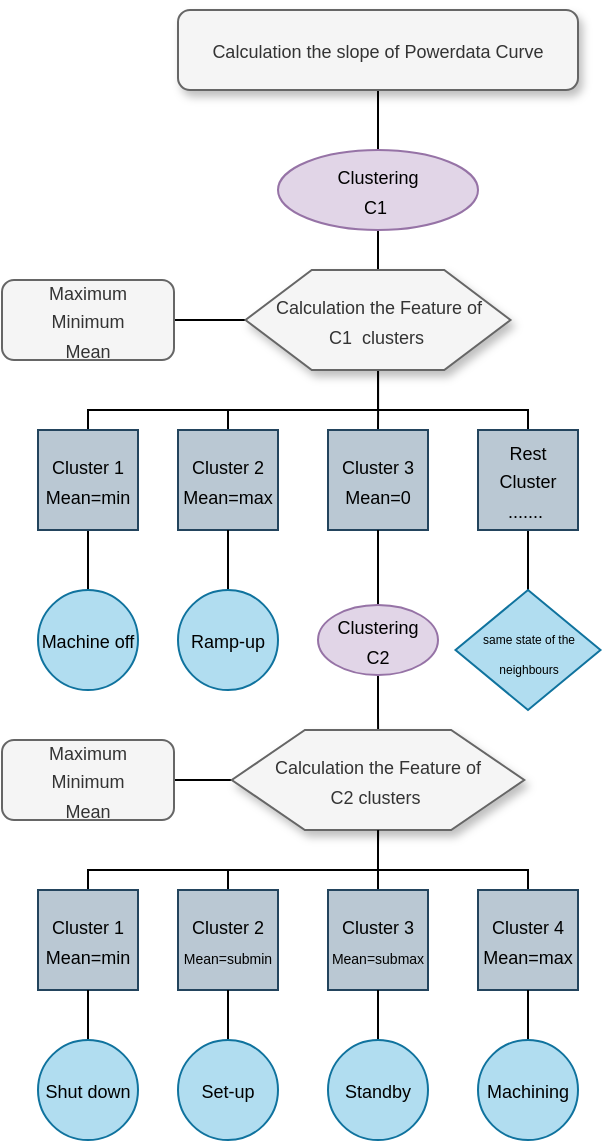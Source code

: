 <mxfile version="12.8.8" type="github">
  <diagram id="IeWX3HGNL9QsEny-XXPX" name="Page-1">
    <mxGraphModel dx="724" dy="537" grid="1" gridSize="10" guides="1" tooltips="1" connect="1" arrows="1" fold="1" page="1" pageScale="1" pageWidth="827" pageHeight="1169" math="0" shadow="0">
      <root>
        <mxCell id="0" />
        <mxCell id="1" parent="0" />
        <mxCell id="eQMer7pAIAcZLNdC5twa-1" value="" style="edgeStyle=orthogonalEdgeStyle;rounded=0;orthogonalLoop=1;jettySize=auto;html=1;endArrow=none;endFill=0;" parent="1" source="eQMer7pAIAcZLNdC5twa-2" target="eQMer7pAIAcZLNdC5twa-3" edge="1">
          <mxGeometry relative="1" as="geometry" />
        </mxCell>
        <mxCell id="eQMer7pAIAcZLNdC5twa-2" value="&lt;font style=&quot;font-size: 9px&quot;&gt;Calculation the slope of Powerdata Curve&lt;/font&gt;" style="rounded=1;whiteSpace=wrap;html=1;fillColor=#f5f5f5;strokeColor=#666666;fontColor=#333333;shadow=1;" parent="1" vertex="1">
          <mxGeometry x="220" y="70" width="200" height="40" as="geometry" />
        </mxCell>
        <mxCell id="eQMer7pAIAcZLNdC5twa-5" value="" style="edgeStyle=orthogonalEdgeStyle;rounded=0;orthogonalLoop=1;jettySize=auto;html=1;endArrow=none;endFill=0;" parent="1" source="eQMer7pAIAcZLNdC5twa-3" edge="1">
          <mxGeometry relative="1" as="geometry">
            <mxPoint x="320" y="200" as="targetPoint" />
          </mxGeometry>
        </mxCell>
        <mxCell id="eQMer7pAIAcZLNdC5twa-3" value="&lt;font style=&quot;font-size: 9px&quot;&gt;Clustering&lt;br&gt;C1&amp;nbsp;&lt;/font&gt;" style="ellipse;whiteSpace=wrap;html=1;fillColor=#e1d5e7;strokeColor=#9673a6;shadow=0;" parent="1" vertex="1">
          <mxGeometry x="270" y="140" width="100" height="40" as="geometry" />
        </mxCell>
        <mxCell id="eQMer7pAIAcZLNdC5twa-18" value="" style="edgeStyle=orthogonalEdgeStyle;rounded=0;orthogonalLoop=1;jettySize=auto;html=1;endArrow=none;endFill=0;" parent="1" source="eQMer7pAIAcZLNdC5twa-6" target="eQMer7pAIAcZLNdC5twa-15" edge="1">
          <mxGeometry relative="1" as="geometry" />
        </mxCell>
        <mxCell id="eQMer7pAIAcZLNdC5twa-19" style="edgeStyle=orthogonalEdgeStyle;rounded=0;orthogonalLoop=1;jettySize=auto;html=1;exitX=0.5;exitY=1;exitDx=0;exitDy=0;entryX=0.5;entryY=0;entryDx=0;entryDy=0;endArrow=none;endFill=0;" parent="1" source="eQMer7pAIAcZLNdC5twa-6" target="eQMer7pAIAcZLNdC5twa-16" edge="1">
          <mxGeometry relative="1" as="geometry" />
        </mxCell>
        <mxCell id="eQMer7pAIAcZLNdC5twa-20" style="edgeStyle=orthogonalEdgeStyle;rounded=0;orthogonalLoop=1;jettySize=auto;html=1;exitX=0.5;exitY=1;exitDx=0;exitDy=0;entryX=0.5;entryY=0;entryDx=0;entryDy=0;endArrow=none;endFill=0;" parent="1" source="eQMer7pAIAcZLNdC5twa-6" target="eQMer7pAIAcZLNdC5twa-17" edge="1">
          <mxGeometry relative="1" as="geometry" />
        </mxCell>
        <mxCell id="eQMer7pAIAcZLNdC5twa-21" style="edgeStyle=orthogonalEdgeStyle;rounded=0;orthogonalLoop=1;jettySize=auto;html=1;exitX=0.5;exitY=1;exitDx=0;exitDy=0;endArrow=none;endFill=0;" parent="1" source="eQMer7pAIAcZLNdC5twa-6" target="eQMer7pAIAcZLNdC5twa-13" edge="1">
          <mxGeometry relative="1" as="geometry">
            <Array as="points">
              <mxPoint x="320" y="270" />
              <mxPoint x="175" y="270" />
            </Array>
          </mxGeometry>
        </mxCell>
        <mxCell id="eQMer7pAIAcZLNdC5twa-49" value="" style="edgeStyle=orthogonalEdgeStyle;rounded=0;orthogonalLoop=1;jettySize=auto;html=1;endArrow=none;endFill=0;" parent="1" source="eQMer7pAIAcZLNdC5twa-6" target="eQMer7pAIAcZLNdC5twa-10" edge="1">
          <mxGeometry relative="1" as="geometry" />
        </mxCell>
        <mxCell id="eQMer7pAIAcZLNdC5twa-6" value="&lt;font style=&quot;font-size: 9px&quot;&gt;Calculation the Feature of &lt;br&gt;C1 &amp;nbsp;clusters&amp;nbsp;&lt;/font&gt;" style="shape=hexagon;perimeter=hexagonPerimeter2;whiteSpace=wrap;html=1;fillColor=#f5f5f5;strokeColor=#666666;fontColor=#333333;shadow=1;" parent="1" vertex="1">
          <mxGeometry x="253.75" y="200" width="132.5" height="50" as="geometry" />
        </mxCell>
        <mxCell id="eQMer7pAIAcZLNdC5twa-10" value="&lt;font style=&quot;font-size: 9px&quot;&gt;Maximum&lt;br&gt;Minimum&lt;br&gt;Mean&lt;/font&gt;" style="rounded=1;whiteSpace=wrap;html=1;shadow=0;fillColor=#f5f5f5;strokeColor=#666666;fontColor=#333333;" parent="1" vertex="1">
          <mxGeometry x="132" y="205" width="86" height="40" as="geometry" />
        </mxCell>
        <mxCell id="eQMer7pAIAcZLNdC5twa-28" value="" style="edgeStyle=orthogonalEdgeStyle;rounded=0;orthogonalLoop=1;jettySize=auto;html=1;endArrow=none;endFill=0;" parent="1" source="eQMer7pAIAcZLNdC5twa-13" target="eQMer7pAIAcZLNdC5twa-27" edge="1">
          <mxGeometry relative="1" as="geometry" />
        </mxCell>
        <mxCell id="eQMer7pAIAcZLNdC5twa-13" value="&lt;font style=&quot;font-size: 9px&quot;&gt;Cluster 1&lt;br&gt;Mean=min&lt;br&gt;&lt;/font&gt;" style="whiteSpace=wrap;html=1;aspect=fixed;shadow=0;fillColor=#bac8d3;strokeColor=#23445d;" parent="1" vertex="1">
          <mxGeometry x="150" y="280" width="50" height="50" as="geometry" />
        </mxCell>
        <mxCell id="eQMer7pAIAcZLNdC5twa-15" value="&lt;font style=&quot;font-size: 9px&quot;&gt;Cluster 3&lt;br&gt;Mean=0&lt;br&gt;&lt;/font&gt;" style="whiteSpace=wrap;html=1;aspect=fixed;shadow=0;fillColor=#bac8d3;strokeColor=#23445d;" parent="1" vertex="1">
          <mxGeometry x="295" y="280" width="50" height="50" as="geometry" />
        </mxCell>
        <mxCell id="eQMer7pAIAcZLNdC5twa-16" value="&lt;font style=&quot;font-size: 9px&quot;&gt;Cluster 2&lt;br&gt;Mean=max&lt;br&gt;&lt;/font&gt;" style="whiteSpace=wrap;html=1;aspect=fixed;shadow=0;fillColor=#bac8d3;strokeColor=#23445d;" parent="1" vertex="1">
          <mxGeometry x="220" y="280" width="50" height="50" as="geometry" />
        </mxCell>
        <mxCell id="eQMer7pAIAcZLNdC5twa-63" value="" style="edgeStyle=orthogonalEdgeStyle;rounded=0;orthogonalLoop=1;jettySize=auto;html=1;endArrow=none;endFill=0;" parent="1" source="eQMer7pAIAcZLNdC5twa-17" edge="1">
          <mxGeometry relative="1" as="geometry">
            <mxPoint x="395" y="360" as="targetPoint" />
          </mxGeometry>
        </mxCell>
        <mxCell id="eQMer7pAIAcZLNdC5twa-17" value="&lt;font style=&quot;font-size: 9px&quot;&gt;Rest Cluster&lt;br&gt;.......&amp;nbsp;&lt;/font&gt;" style="whiteSpace=wrap;html=1;aspect=fixed;shadow=0;fillColor=#bac8d3;strokeColor=#23445d;" parent="1" vertex="1">
          <mxGeometry x="370" y="280" width="50" height="50" as="geometry" />
        </mxCell>
        <mxCell id="eQMer7pAIAcZLNdC5twa-27" value="&lt;font style=&quot;font-size: 9px&quot;&gt;Machine off&lt;/font&gt;" style="ellipse;whiteSpace=wrap;html=1;aspect=fixed;shadow=0;fillColor=#b1ddf0;strokeColor=#10739e;" parent="1" vertex="1">
          <mxGeometry x="150" y="360" width="50" height="50" as="geometry" />
        </mxCell>
        <mxCell id="eQMer7pAIAcZLNdC5twa-30" value="" style="edgeStyle=orthogonalEdgeStyle;rounded=0;orthogonalLoop=1;jettySize=auto;html=1;endArrow=none;endFill=0;" parent="1" source="eQMer7pAIAcZLNdC5twa-29" target="eQMer7pAIAcZLNdC5twa-16" edge="1">
          <mxGeometry relative="1" as="geometry" />
        </mxCell>
        <mxCell id="eQMer7pAIAcZLNdC5twa-29" value="&lt;span style=&quot;font-size: 9px&quot;&gt;Ramp-up&lt;/span&gt;" style="ellipse;whiteSpace=wrap;html=1;aspect=fixed;shadow=0;fillColor=#b1ddf0;strokeColor=#10739e;" parent="1" vertex="1">
          <mxGeometry x="220" y="360" width="50" height="50" as="geometry" />
        </mxCell>
        <mxCell id="eQMer7pAIAcZLNdC5twa-34" value="" style="edgeStyle=orthogonalEdgeStyle;rounded=0;orthogonalLoop=1;jettySize=auto;html=1;endArrow=none;endFill=0;" parent="1" source="eQMer7pAIAcZLNdC5twa-33" target="eQMer7pAIAcZLNdC5twa-15" edge="1">
          <mxGeometry relative="1" as="geometry" />
        </mxCell>
        <mxCell id="eQMer7pAIAcZLNdC5twa-38" value="" style="edgeStyle=orthogonalEdgeStyle;rounded=0;orthogonalLoop=1;jettySize=auto;html=1;endArrow=none;endFill=0;" parent="1" source="eQMer7pAIAcZLNdC5twa-33" target="eQMer7pAIAcZLNdC5twa-37" edge="1">
          <mxGeometry relative="1" as="geometry" />
        </mxCell>
        <mxCell id="eQMer7pAIAcZLNdC5twa-33" value="&lt;font style=&quot;font-size: 9px&quot;&gt;Clustering&lt;br&gt;C2&lt;br&gt;&lt;/font&gt;" style="ellipse;whiteSpace=wrap;html=1;fillColor=#e1d5e7;strokeColor=#9673a6;shadow=0;" parent="1" vertex="1">
          <mxGeometry x="290" y="367.5" width="60" height="35" as="geometry" />
        </mxCell>
        <mxCell id="eQMer7pAIAcZLNdC5twa-40" value="" style="edgeStyle=orthogonalEdgeStyle;rounded=0;orthogonalLoop=1;jettySize=auto;html=1;endArrow=none;endFill=0;" parent="1" source="eQMer7pAIAcZLNdC5twa-37" target="eQMer7pAIAcZLNdC5twa-39" edge="1">
          <mxGeometry relative="1" as="geometry" />
        </mxCell>
        <mxCell id="eQMer7pAIAcZLNdC5twa-46" style="edgeStyle=orthogonalEdgeStyle;rounded=0;orthogonalLoop=1;jettySize=auto;html=1;exitX=0.5;exitY=1;exitDx=0;exitDy=0;endArrow=none;endFill=0;" parent="1" source="eQMer7pAIAcZLNdC5twa-37" target="eQMer7pAIAcZLNdC5twa-44" edge="1">
          <mxGeometry relative="1" as="geometry" />
        </mxCell>
        <mxCell id="eQMer7pAIAcZLNdC5twa-47" style="edgeStyle=orthogonalEdgeStyle;rounded=0;orthogonalLoop=1;jettySize=auto;html=1;exitX=0.5;exitY=1;exitDx=0;exitDy=0;entryX=0.5;entryY=0;entryDx=0;entryDy=0;endArrow=none;endFill=0;" parent="1" source="eQMer7pAIAcZLNdC5twa-37" target="eQMer7pAIAcZLNdC5twa-42" edge="1">
          <mxGeometry relative="1" as="geometry" />
        </mxCell>
        <mxCell id="eQMer7pAIAcZLNdC5twa-48" style="edgeStyle=orthogonalEdgeStyle;rounded=0;orthogonalLoop=1;jettySize=auto;html=1;exitX=0.5;exitY=1;exitDx=0;exitDy=0;entryX=0.5;entryY=0;entryDx=0;entryDy=0;endArrow=none;endFill=0;" parent="1" source="eQMer7pAIAcZLNdC5twa-37" target="eQMer7pAIAcZLNdC5twa-41" edge="1">
          <mxGeometry relative="1" as="geometry">
            <Array as="points">
              <mxPoint x="320" y="500" />
              <mxPoint x="175" y="500" />
            </Array>
          </mxGeometry>
        </mxCell>
        <mxCell id="eQMer7pAIAcZLNdC5twa-37" value="&lt;font style=&quot;font-size: 9px&quot;&gt;Calculation the Feature of &lt;br&gt;C2 clusters&amp;nbsp;&lt;/font&gt;" style="shape=hexagon;perimeter=hexagonPerimeter2;whiteSpace=wrap;html=1;fillColor=#f5f5f5;strokeColor=#666666;fontColor=#333333;shadow=1;" parent="1" vertex="1">
          <mxGeometry x="246.88" y="430" width="146.25" height="50" as="geometry" />
        </mxCell>
        <mxCell id="eQMer7pAIAcZLNdC5twa-39" value="&lt;font style=&quot;font-size: 9px&quot;&gt;Maximum&lt;br&gt;Minimum&lt;br&gt;Mean&lt;/font&gt;" style="rounded=1;whiteSpace=wrap;html=1;shadow=0;fillColor=#f5f5f5;strokeColor=#666666;fontColor=#333333;" parent="1" vertex="1">
          <mxGeometry x="132" y="435" width="86" height="40" as="geometry" />
        </mxCell>
        <mxCell id="eQMer7pAIAcZLNdC5twa-41" value="&lt;font style=&quot;font-size: 9px&quot;&gt;Cluster 1&lt;br&gt;Mean=min&lt;br&gt;&lt;/font&gt;" style="whiteSpace=wrap;html=1;aspect=fixed;shadow=0;fillColor=#bac8d3;strokeColor=#23445d;" parent="1" vertex="1">
          <mxGeometry x="150" y="510" width="50" height="50" as="geometry" />
        </mxCell>
        <mxCell id="eQMer7pAIAcZLNdC5twa-42" value="&lt;font&gt;&lt;span style=&quot;font-size: 9px&quot;&gt;Cluster 2&lt;/span&gt;&lt;br&gt;&lt;font style=&quot;font-size: 7px&quot;&gt;Mean=submin&lt;/font&gt;&lt;br&gt;&lt;/font&gt;" style="whiteSpace=wrap;html=1;aspect=fixed;shadow=0;fillColor=#bac8d3;strokeColor=#23445d;" parent="1" vertex="1">
          <mxGeometry x="220" y="510" width="50" height="50" as="geometry" />
        </mxCell>
        <mxCell id="eQMer7pAIAcZLNdC5twa-45" value="" style="edgeStyle=orthogonalEdgeStyle;rounded=0;orthogonalLoop=1;jettySize=auto;html=1;endArrow=none;endFill=0;" parent="1" source="eQMer7pAIAcZLNdC5twa-43" target="eQMer7pAIAcZLNdC5twa-37" edge="1">
          <mxGeometry relative="1" as="geometry" />
        </mxCell>
        <mxCell id="eQMer7pAIAcZLNdC5twa-43" value="&lt;font style=&quot;font-size: 9px&quot;&gt;Cluster 3&lt;br style=&quot;font-size: 12px&quot;&gt;&lt;font style=&quot;font-size: 7px&quot;&gt;Mean=submax&lt;/font&gt;&lt;br&gt;&lt;/font&gt;" style="whiteSpace=wrap;html=1;aspect=fixed;shadow=0;fillColor=#bac8d3;strokeColor=#23445d;" parent="1" vertex="1">
          <mxGeometry x="295" y="510" width="50" height="50" as="geometry" />
        </mxCell>
        <mxCell id="eQMer7pAIAcZLNdC5twa-44" value="&lt;font style=&quot;font-size: 9px&quot;&gt;Cluster 4&lt;br&gt;Mean=max&lt;br&gt;&lt;/font&gt;" style="whiteSpace=wrap;html=1;aspect=fixed;shadow=0;fillColor=#bac8d3;strokeColor=#23445d;" parent="1" vertex="1">
          <mxGeometry x="370" y="510" width="50" height="50" as="geometry" />
        </mxCell>
        <mxCell id="eQMer7pAIAcZLNdC5twa-58" style="edgeStyle=orthogonalEdgeStyle;rounded=0;orthogonalLoop=1;jettySize=auto;html=1;exitX=0.5;exitY=0;exitDx=0;exitDy=0;entryX=0.5;entryY=1;entryDx=0;entryDy=0;endArrow=none;endFill=0;" parent="1" source="eQMer7pAIAcZLNdC5twa-50" target="eQMer7pAIAcZLNdC5twa-41" edge="1">
          <mxGeometry relative="1" as="geometry" />
        </mxCell>
        <mxCell id="eQMer7pAIAcZLNdC5twa-50" value="&lt;span style=&quot;font-size: 9px&quot;&gt;Shut down&lt;/span&gt;" style="ellipse;whiteSpace=wrap;html=1;aspect=fixed;shadow=0;fillColor=#b1ddf0;strokeColor=#10739e;" parent="1" vertex="1">
          <mxGeometry x="150" y="585" width="50" height="50" as="geometry" />
        </mxCell>
        <mxCell id="eQMer7pAIAcZLNdC5twa-59" style="edgeStyle=orthogonalEdgeStyle;rounded=0;orthogonalLoop=1;jettySize=auto;html=1;exitX=0.5;exitY=0;exitDx=0;exitDy=0;entryX=0.5;entryY=1;entryDx=0;entryDy=0;endArrow=none;endFill=0;" parent="1" source="eQMer7pAIAcZLNdC5twa-51" target="eQMer7pAIAcZLNdC5twa-42" edge="1">
          <mxGeometry relative="1" as="geometry" />
        </mxCell>
        <mxCell id="eQMer7pAIAcZLNdC5twa-51" value="&lt;span style=&quot;font-size: 9px&quot;&gt;Set-up&lt;/span&gt;" style="ellipse;whiteSpace=wrap;html=1;aspect=fixed;shadow=0;fillColor=#b1ddf0;strokeColor=#10739e;" parent="1" vertex="1">
          <mxGeometry x="220" y="585" width="50" height="50" as="geometry" />
        </mxCell>
        <mxCell id="eQMer7pAIAcZLNdC5twa-60" style="edgeStyle=orthogonalEdgeStyle;rounded=0;orthogonalLoop=1;jettySize=auto;html=1;exitX=0.5;exitY=0;exitDx=0;exitDy=0;entryX=0.5;entryY=1;entryDx=0;entryDy=0;endArrow=none;endFill=0;" parent="1" source="eQMer7pAIAcZLNdC5twa-52" target="eQMer7pAIAcZLNdC5twa-43" edge="1">
          <mxGeometry relative="1" as="geometry" />
        </mxCell>
        <mxCell id="eQMer7pAIAcZLNdC5twa-52" value="&lt;span style=&quot;font-size: 9px&quot;&gt;Standby&lt;/span&gt;" style="ellipse;whiteSpace=wrap;html=1;aspect=fixed;shadow=0;fillColor=#b1ddf0;strokeColor=#10739e;" parent="1" vertex="1">
          <mxGeometry x="295" y="585" width="50" height="50" as="geometry" />
        </mxCell>
        <mxCell id="eQMer7pAIAcZLNdC5twa-61" style="edgeStyle=orthogonalEdgeStyle;rounded=0;orthogonalLoop=1;jettySize=auto;html=1;exitX=0.5;exitY=0;exitDx=0;exitDy=0;entryX=0.5;entryY=1;entryDx=0;entryDy=0;endArrow=none;endFill=0;" parent="1" source="eQMer7pAIAcZLNdC5twa-53" target="eQMer7pAIAcZLNdC5twa-44" edge="1">
          <mxGeometry relative="1" as="geometry" />
        </mxCell>
        <mxCell id="eQMer7pAIAcZLNdC5twa-53" value="&lt;span style=&quot;font-size: 9px&quot;&gt;Machining&lt;/span&gt;" style="ellipse;whiteSpace=wrap;html=1;aspect=fixed;shadow=0;fillColor=#b1ddf0;strokeColor=#10739e;" parent="1" vertex="1">
          <mxGeometry x="370" y="585" width="50" height="50" as="geometry" />
        </mxCell>
        <mxCell id="eQMer7pAIAcZLNdC5twa-65" value="&lt;font style=&quot;font-size: 6px&quot;&gt;same state of the neighbours&lt;/font&gt;" style="rhombus;whiteSpace=wrap;html=1;shadow=0;fillColor=#b1ddf0;strokeColor=#10739e;" parent="1" vertex="1">
          <mxGeometry x="358.75" y="360" width="72.5" height="60" as="geometry" />
        </mxCell>
      </root>
    </mxGraphModel>
  </diagram>
</mxfile>
